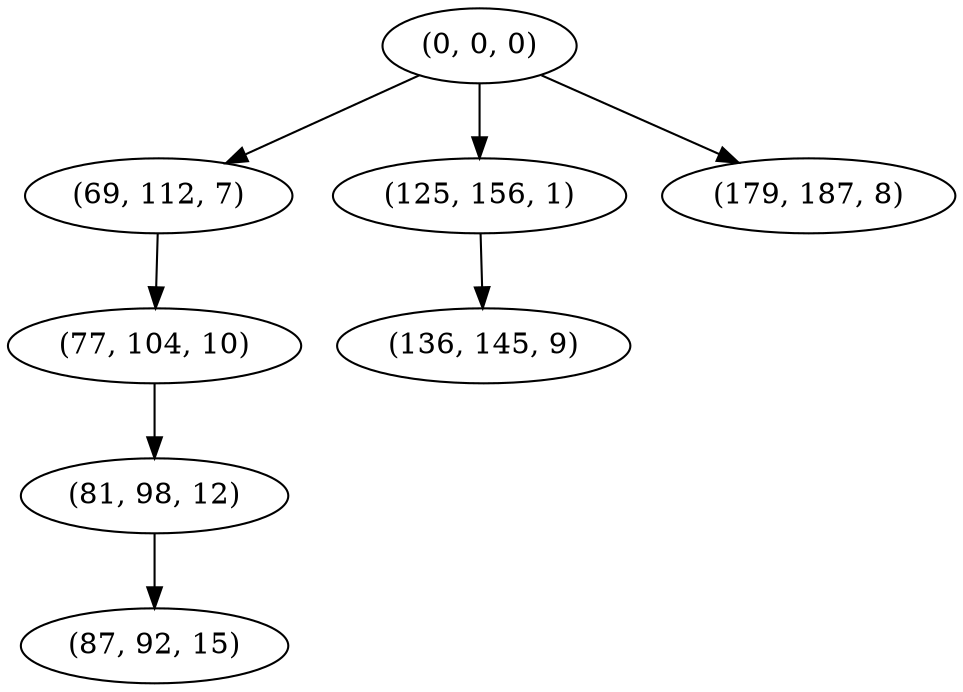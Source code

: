 digraph tree {
    "(0, 0, 0)";
    "(69, 112, 7)";
    "(77, 104, 10)";
    "(81, 98, 12)";
    "(87, 92, 15)";
    "(125, 156, 1)";
    "(136, 145, 9)";
    "(179, 187, 8)";
    "(0, 0, 0)" -> "(69, 112, 7)";
    "(0, 0, 0)" -> "(125, 156, 1)";
    "(0, 0, 0)" -> "(179, 187, 8)";
    "(69, 112, 7)" -> "(77, 104, 10)";
    "(77, 104, 10)" -> "(81, 98, 12)";
    "(81, 98, 12)" -> "(87, 92, 15)";
    "(125, 156, 1)" -> "(136, 145, 9)";
}
